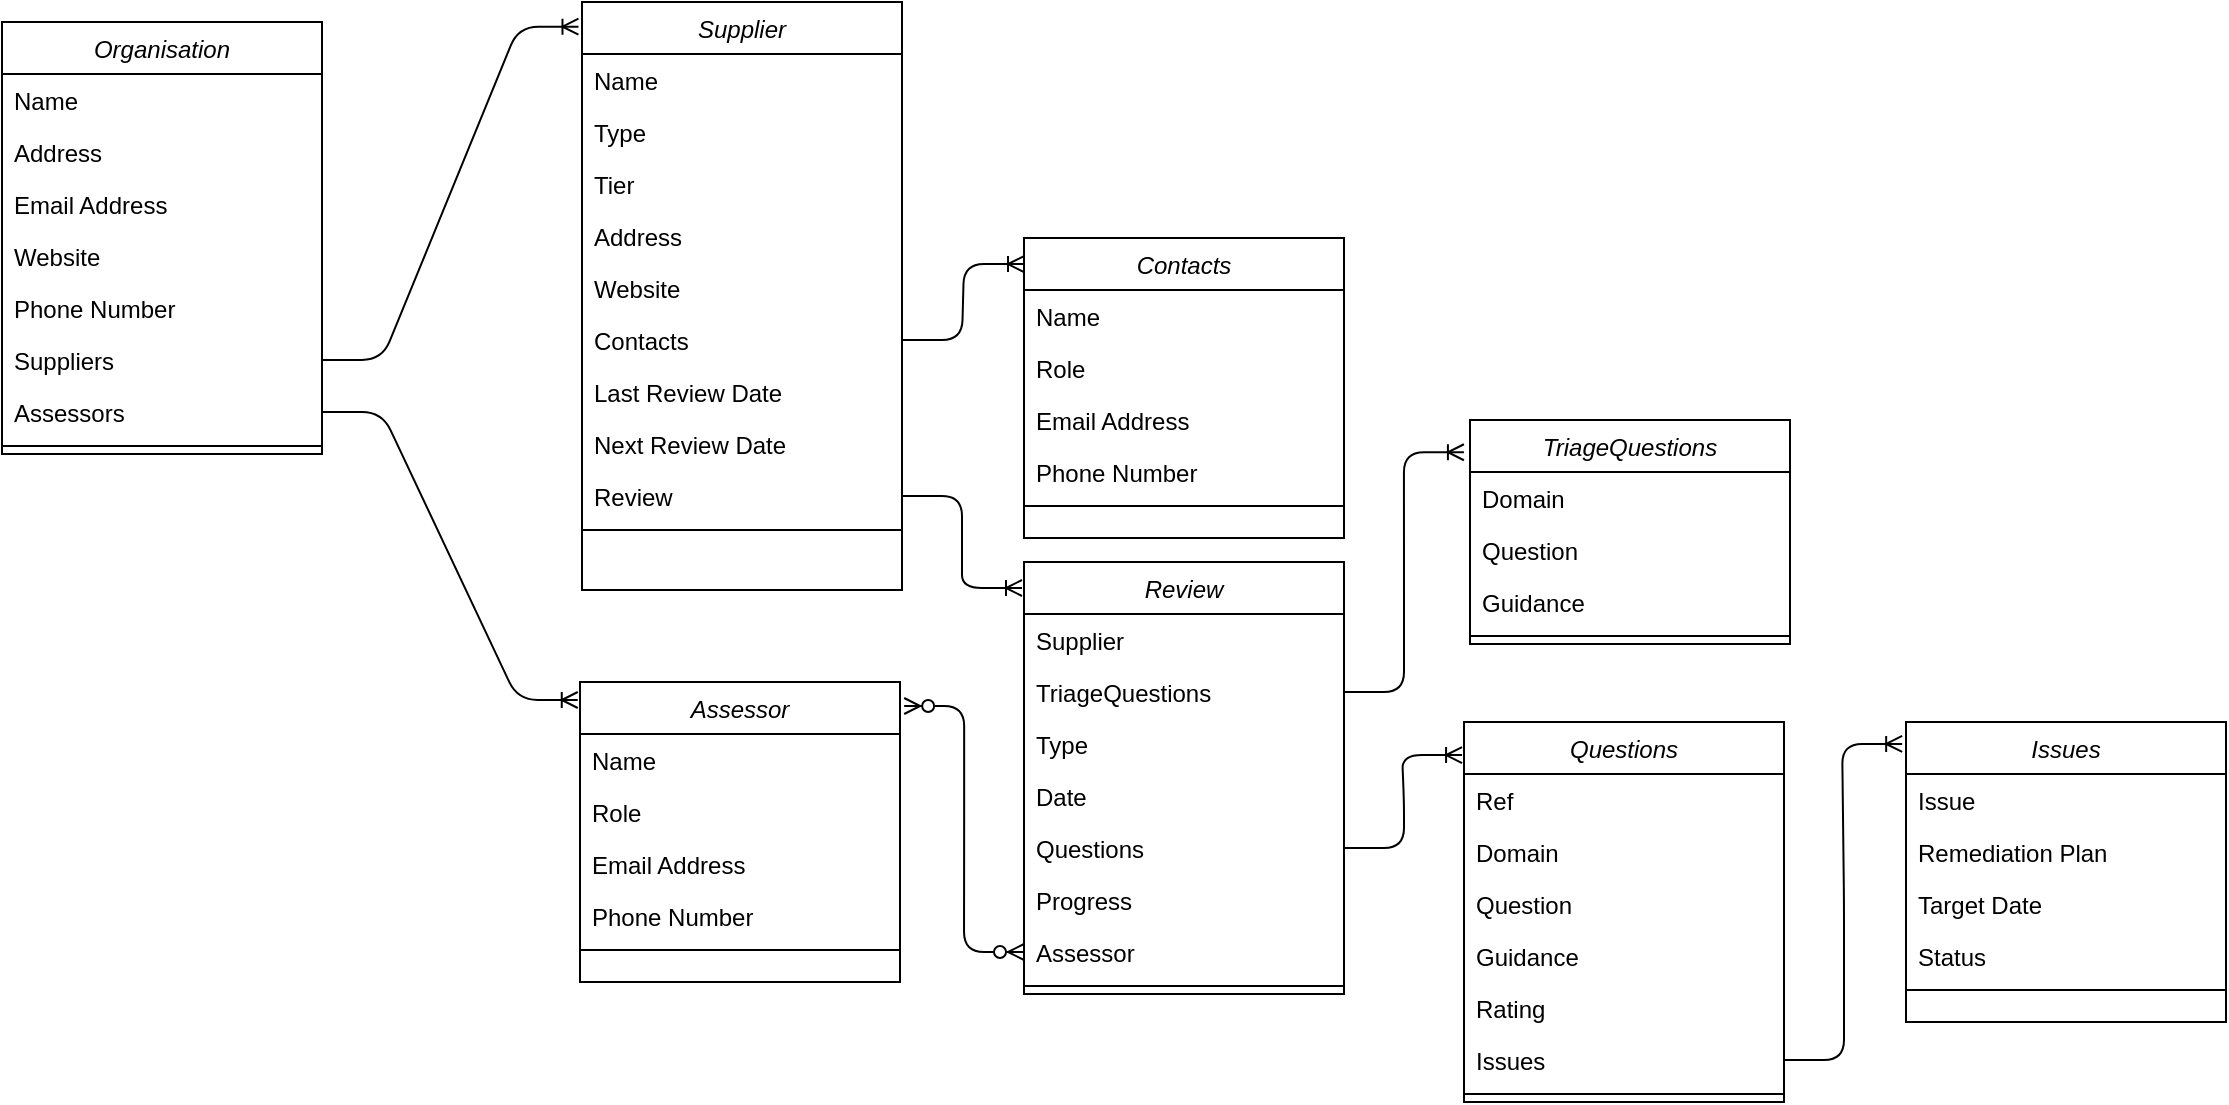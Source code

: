 <mxfile version="14.9.5" type="device"><diagram id="C5RBs43oDa-KdzZeNtuy" name="Page-1"><mxGraphModel dx="1177" dy="521" grid="1" gridSize="10" guides="1" tooltips="1" connect="1" arrows="1" fold="1" page="1" pageScale="1" pageWidth="1169" pageHeight="1654" math="0" shadow="0"><root><mxCell id="WIyWlLk6GJQsqaUBKTNV-0"/><mxCell id="WIyWlLk6GJQsqaUBKTNV-1" parent="WIyWlLk6GJQsqaUBKTNV-0"/><mxCell id="zkfFHV4jXpPFQw0GAbJ--0" value="Supplier" style="swimlane;fontStyle=2;align=center;verticalAlign=top;childLayout=stackLayout;horizontal=1;startSize=26;horizontalStack=0;resizeParent=1;resizeLast=0;collapsible=1;marginBottom=0;rounded=0;shadow=0;strokeWidth=1;" parent="WIyWlLk6GJQsqaUBKTNV-1" vertex="1"><mxGeometry x="330" y="30" width="160" height="294" as="geometry"><mxRectangle x="230" y="140" width="160" height="26" as="alternateBounds"/></mxGeometry></mxCell><mxCell id="zkfFHV4jXpPFQw0GAbJ--1" value="Name" style="text;align=left;verticalAlign=top;spacingLeft=4;spacingRight=4;overflow=hidden;rotatable=0;points=[[0,0.5],[1,0.5]];portConstraint=eastwest;" parent="zkfFHV4jXpPFQw0GAbJ--0" vertex="1"><mxGeometry y="26" width="160" height="26" as="geometry"/></mxCell><mxCell id="gVNYFVN8zm3MLyJWLzJ8-0" value="Type" style="text;align=left;verticalAlign=top;spacingLeft=4;spacingRight=4;overflow=hidden;rotatable=0;points=[[0,0.5],[1,0.5]];portConstraint=eastwest;" parent="zkfFHV4jXpPFQw0GAbJ--0" vertex="1"><mxGeometry y="52" width="160" height="26" as="geometry"/></mxCell><mxCell id="gVNYFVN8zm3MLyJWLzJ8-1" value="Tier" style="text;align=left;verticalAlign=top;spacingLeft=4;spacingRight=4;overflow=hidden;rotatable=0;points=[[0,0.5],[1,0.5]];portConstraint=eastwest;" parent="zkfFHV4jXpPFQw0GAbJ--0" vertex="1"><mxGeometry y="78" width="160" height="26" as="geometry"/></mxCell><mxCell id="gVNYFVN8zm3MLyJWLzJ8-2" value="Address" style="text;align=left;verticalAlign=top;spacingLeft=4;spacingRight=4;overflow=hidden;rotatable=0;points=[[0,0.5],[1,0.5]];portConstraint=eastwest;" parent="zkfFHV4jXpPFQw0GAbJ--0" vertex="1"><mxGeometry y="104" width="160" height="26" as="geometry"/></mxCell><mxCell id="zkfFHV4jXpPFQw0GAbJ--3" value="Website" style="text;align=left;verticalAlign=top;spacingLeft=4;spacingRight=4;overflow=hidden;rotatable=0;points=[[0,0.5],[1,0.5]];portConstraint=eastwest;rounded=0;shadow=0;html=0;" parent="zkfFHV4jXpPFQw0GAbJ--0" vertex="1"><mxGeometry y="130" width="160" height="26" as="geometry"/></mxCell><mxCell id="gVNYFVN8zm3MLyJWLzJ8-24" value="Contacts" style="text;align=left;verticalAlign=top;spacingLeft=4;spacingRight=4;overflow=hidden;rotatable=0;points=[[0,0.5],[1,0.5]];portConstraint=eastwest;" parent="zkfFHV4jXpPFQw0GAbJ--0" vertex="1"><mxGeometry y="156" width="160" height="26" as="geometry"/></mxCell><mxCell id="gVNYFVN8zm3MLyJWLzJ8-41" value="Last Review Date" style="text;align=left;verticalAlign=top;spacingLeft=4;spacingRight=4;overflow=hidden;rotatable=0;points=[[0,0.5],[1,0.5]];portConstraint=eastwest;" parent="zkfFHV4jXpPFQw0GAbJ--0" vertex="1"><mxGeometry y="182" width="160" height="26" as="geometry"/></mxCell><mxCell id="gVNYFVN8zm3MLyJWLzJ8-42" value="Next Review Date" style="text;align=left;verticalAlign=top;spacingLeft=4;spacingRight=4;overflow=hidden;rotatable=0;points=[[0,0.5],[1,0.5]];portConstraint=eastwest;" parent="zkfFHV4jXpPFQw0GAbJ--0" vertex="1"><mxGeometry y="208" width="160" height="26" as="geometry"/></mxCell><mxCell id="gVNYFVN8zm3MLyJWLzJ8-23" value="Review" style="text;align=left;verticalAlign=top;spacingLeft=4;spacingRight=4;overflow=hidden;rotatable=0;points=[[0,0.5],[1,0.5]];portConstraint=eastwest;" parent="zkfFHV4jXpPFQw0GAbJ--0" vertex="1"><mxGeometry y="234" width="160" height="26" as="geometry"/></mxCell><mxCell id="zkfFHV4jXpPFQw0GAbJ--4" value="" style="line;html=1;strokeWidth=1;align=left;verticalAlign=middle;spacingTop=-1;spacingLeft=3;spacingRight=3;rotatable=0;labelPosition=right;points=[];portConstraint=eastwest;" parent="zkfFHV4jXpPFQw0GAbJ--0" vertex="1"><mxGeometry y="260" width="160" height="8" as="geometry"/></mxCell><mxCell id="gVNYFVN8zm3MLyJWLzJ8-3" value="Review" style="swimlane;fontStyle=2;align=center;verticalAlign=top;childLayout=stackLayout;horizontal=1;startSize=26;horizontalStack=0;resizeParent=1;resizeLast=0;collapsible=1;marginBottom=0;rounded=0;shadow=0;strokeWidth=1;" parent="WIyWlLk6GJQsqaUBKTNV-1" vertex="1"><mxGeometry x="551" y="310" width="160" height="216" as="geometry"><mxRectangle x="230" y="140" width="160" height="26" as="alternateBounds"/></mxGeometry></mxCell><mxCell id="hx1ElX9GsbUGTHHEOAhf-9" value="Supplier" style="text;align=left;verticalAlign=top;spacingLeft=4;spacingRight=4;overflow=hidden;rotatable=0;points=[[0,0.5],[1,0.5]];portConstraint=eastwest;" vertex="1" parent="gVNYFVN8zm3MLyJWLzJ8-3"><mxGeometry y="26" width="160" height="26" as="geometry"/></mxCell><mxCell id="hx1ElX9GsbUGTHHEOAhf-7" value="TriageQuestions" style="text;align=left;verticalAlign=top;spacingLeft=4;spacingRight=4;overflow=hidden;rotatable=0;points=[[0,0.5],[1,0.5]];portConstraint=eastwest;" vertex="1" parent="gVNYFVN8zm3MLyJWLzJ8-3"><mxGeometry y="52" width="160" height="26" as="geometry"/></mxCell><mxCell id="gVNYFVN8zm3MLyJWLzJ8-4" value="Type" style="text;align=left;verticalAlign=top;spacingLeft=4;spacingRight=4;overflow=hidden;rotatable=0;points=[[0,0.5],[1,0.5]];portConstraint=eastwest;" parent="gVNYFVN8zm3MLyJWLzJ8-3" vertex="1"><mxGeometry y="78" width="160" height="26" as="geometry"/></mxCell><mxCell id="gVNYFVN8zm3MLyJWLzJ8-5" value="Date" style="text;align=left;verticalAlign=top;spacingLeft=4;spacingRight=4;overflow=hidden;rotatable=0;points=[[0,0.5],[1,0.5]];portConstraint=eastwest;" parent="gVNYFVN8zm3MLyJWLzJ8-3" vertex="1"><mxGeometry y="104" width="160" height="26" as="geometry"/></mxCell><mxCell id="gVNYFVN8zm3MLyJWLzJ8-6" value="Questions" style="text;align=left;verticalAlign=top;spacingLeft=4;spacingRight=4;overflow=hidden;rotatable=0;points=[[0,0.5],[1,0.5]];portConstraint=eastwest;" parent="gVNYFVN8zm3MLyJWLzJ8-3" vertex="1"><mxGeometry y="130" width="160" height="26" as="geometry"/></mxCell><mxCell id="gVNYFVN8zm3MLyJWLzJ8-39" value="Progress" style="text;align=left;verticalAlign=top;spacingLeft=4;spacingRight=4;overflow=hidden;rotatable=0;points=[[0,0.5],[1,0.5]];portConstraint=eastwest;" parent="gVNYFVN8zm3MLyJWLzJ8-3" vertex="1"><mxGeometry y="156" width="160" height="26" as="geometry"/></mxCell><mxCell id="gVNYFVN8zm3MLyJWLzJ8-58" value="Assessor" style="text;align=left;verticalAlign=top;spacingLeft=4;spacingRight=4;overflow=hidden;rotatable=0;points=[[0,0.5],[1,0.5]];portConstraint=eastwest;" parent="gVNYFVN8zm3MLyJWLzJ8-3" vertex="1"><mxGeometry y="182" width="160" height="26" as="geometry"/></mxCell><mxCell id="gVNYFVN8zm3MLyJWLzJ8-10" value="" style="line;html=1;strokeWidth=1;align=left;verticalAlign=middle;spacingTop=-1;spacingLeft=3;spacingRight=3;rotatable=0;labelPosition=right;points=[];portConstraint=eastwest;" parent="gVNYFVN8zm3MLyJWLzJ8-3" vertex="1"><mxGeometry y="208" width="160" height="8" as="geometry"/></mxCell><mxCell id="gVNYFVN8zm3MLyJWLzJ8-11" value="Questions" style="swimlane;fontStyle=2;align=center;verticalAlign=top;childLayout=stackLayout;horizontal=1;startSize=26;horizontalStack=0;resizeParent=1;resizeLast=0;collapsible=1;marginBottom=0;rounded=0;shadow=0;strokeWidth=1;" parent="WIyWlLk6GJQsqaUBKTNV-1" vertex="1"><mxGeometry x="771" y="390" width="160" height="190" as="geometry"><mxRectangle x="230" y="140" width="160" height="26" as="alternateBounds"/></mxGeometry></mxCell><mxCell id="gVNYFVN8zm3MLyJWLzJ8-12" value="Ref" style="text;align=left;verticalAlign=top;spacingLeft=4;spacingRight=4;overflow=hidden;rotatable=0;points=[[0,0.5],[1,0.5]];portConstraint=eastwest;" parent="gVNYFVN8zm3MLyJWLzJ8-11" vertex="1"><mxGeometry y="26" width="160" height="26" as="geometry"/></mxCell><mxCell id="gVNYFVN8zm3MLyJWLzJ8-40" value="Domain" style="text;align=left;verticalAlign=top;spacingLeft=4;spacingRight=4;overflow=hidden;rotatable=0;points=[[0,0.5],[1,0.5]];portConstraint=eastwest;" parent="gVNYFVN8zm3MLyJWLzJ8-11" vertex="1"><mxGeometry y="52" width="160" height="26" as="geometry"/></mxCell><mxCell id="gVNYFVN8zm3MLyJWLzJ8-13" value="Question" style="text;align=left;verticalAlign=top;spacingLeft=4;spacingRight=4;overflow=hidden;rotatable=0;points=[[0,0.5],[1,0.5]];portConstraint=eastwest;" parent="gVNYFVN8zm3MLyJWLzJ8-11" vertex="1"><mxGeometry y="78" width="160" height="26" as="geometry"/></mxCell><mxCell id="gVNYFVN8zm3MLyJWLzJ8-14" value="Guidance" style="text;align=left;verticalAlign=top;spacingLeft=4;spacingRight=4;overflow=hidden;rotatable=0;points=[[0,0.5],[1,0.5]];portConstraint=eastwest;" parent="gVNYFVN8zm3MLyJWLzJ8-11" vertex="1"><mxGeometry y="104" width="160" height="26" as="geometry"/></mxCell><mxCell id="gVNYFVN8zm3MLyJWLzJ8-15" value="Rating" style="text;align=left;verticalAlign=top;spacingLeft=4;spacingRight=4;overflow=hidden;rotatable=0;points=[[0,0.5],[1,0.5]];portConstraint=eastwest;" parent="gVNYFVN8zm3MLyJWLzJ8-11" vertex="1"><mxGeometry y="130" width="160" height="26" as="geometry"/></mxCell><mxCell id="gVNYFVN8zm3MLyJWLzJ8-38" value="Issues" style="text;align=left;verticalAlign=top;spacingLeft=4;spacingRight=4;overflow=hidden;rotatable=0;points=[[0,0.5],[1,0.5]];portConstraint=eastwest;" parent="gVNYFVN8zm3MLyJWLzJ8-11" vertex="1"><mxGeometry y="156" width="160" height="26" as="geometry"/></mxCell><mxCell id="gVNYFVN8zm3MLyJWLzJ8-16" value="" style="line;html=1;strokeWidth=1;align=left;verticalAlign=middle;spacingTop=-1;spacingLeft=3;spacingRight=3;rotatable=0;labelPosition=right;points=[];portConstraint=eastwest;" parent="gVNYFVN8zm3MLyJWLzJ8-11" vertex="1"><mxGeometry y="182" width="160" height="8" as="geometry"/></mxCell><mxCell id="gVNYFVN8zm3MLyJWLzJ8-17" value="Issues" style="swimlane;fontStyle=2;align=center;verticalAlign=top;childLayout=stackLayout;horizontal=1;startSize=26;horizontalStack=0;resizeParent=1;resizeLast=0;collapsible=1;marginBottom=0;rounded=0;shadow=0;strokeWidth=1;" parent="WIyWlLk6GJQsqaUBKTNV-1" vertex="1"><mxGeometry x="992" y="390" width="160" height="150" as="geometry"><mxRectangle x="230" y="140" width="160" height="26" as="alternateBounds"/></mxGeometry></mxCell><mxCell id="gVNYFVN8zm3MLyJWLzJ8-18" value="Issue" style="text;align=left;verticalAlign=top;spacingLeft=4;spacingRight=4;overflow=hidden;rotatable=0;points=[[0,0.5],[1,0.5]];portConstraint=eastwest;" parent="gVNYFVN8zm3MLyJWLzJ8-17" vertex="1"><mxGeometry y="26" width="160" height="26" as="geometry"/></mxCell><mxCell id="gVNYFVN8zm3MLyJWLzJ8-19" value="Remediation Plan" style="text;align=left;verticalAlign=top;spacingLeft=4;spacingRight=4;overflow=hidden;rotatable=0;points=[[0,0.5],[1,0.5]];portConstraint=eastwest;" parent="gVNYFVN8zm3MLyJWLzJ8-17" vertex="1"><mxGeometry y="52" width="160" height="26" as="geometry"/></mxCell><mxCell id="gVNYFVN8zm3MLyJWLzJ8-20" value="Target Date" style="text;align=left;verticalAlign=top;spacingLeft=4;spacingRight=4;overflow=hidden;rotatable=0;points=[[0,0.5],[1,0.5]];portConstraint=eastwest;" parent="gVNYFVN8zm3MLyJWLzJ8-17" vertex="1"><mxGeometry y="78" width="160" height="26" as="geometry"/></mxCell><mxCell id="gVNYFVN8zm3MLyJWLzJ8-21" value="Status" style="text;align=left;verticalAlign=top;spacingLeft=4;spacingRight=4;overflow=hidden;rotatable=0;points=[[0,0.5],[1,0.5]];portConstraint=eastwest;" parent="gVNYFVN8zm3MLyJWLzJ8-17" vertex="1"><mxGeometry y="104" width="160" height="26" as="geometry"/></mxCell><mxCell id="gVNYFVN8zm3MLyJWLzJ8-22" value="" style="line;html=1;strokeWidth=1;align=left;verticalAlign=middle;spacingTop=-1;spacingLeft=3;spacingRight=3;rotatable=0;labelPosition=right;points=[];portConstraint=eastwest;" parent="gVNYFVN8zm3MLyJWLzJ8-17" vertex="1"><mxGeometry y="130" width="160" height="8" as="geometry"/></mxCell><mxCell id="gVNYFVN8zm3MLyJWLzJ8-26" value="Contacts" style="swimlane;fontStyle=2;align=center;verticalAlign=top;childLayout=stackLayout;horizontal=1;startSize=26;horizontalStack=0;resizeParent=1;resizeLast=0;collapsible=1;marginBottom=0;rounded=0;shadow=0;strokeWidth=1;" parent="WIyWlLk6GJQsqaUBKTNV-1" vertex="1"><mxGeometry x="551" y="148" width="160" height="150" as="geometry"><mxRectangle x="230" y="140" width="160" height="26" as="alternateBounds"/></mxGeometry></mxCell><mxCell id="gVNYFVN8zm3MLyJWLzJ8-27" value="Name" style="text;align=left;verticalAlign=top;spacingLeft=4;spacingRight=4;overflow=hidden;rotatable=0;points=[[0,0.5],[1,0.5]];portConstraint=eastwest;" parent="gVNYFVN8zm3MLyJWLzJ8-26" vertex="1"><mxGeometry y="26" width="160" height="26" as="geometry"/></mxCell><mxCell id="gVNYFVN8zm3MLyJWLzJ8-30" value="Role" style="text;align=left;verticalAlign=top;spacingLeft=4;spacingRight=4;overflow=hidden;rotatable=0;points=[[0,0.5],[1,0.5]];portConstraint=eastwest;" parent="gVNYFVN8zm3MLyJWLzJ8-26" vertex="1"><mxGeometry y="52" width="160" height="26" as="geometry"/></mxCell><mxCell id="gVNYFVN8zm3MLyJWLzJ8-28" value="Email Address" style="text;align=left;verticalAlign=top;spacingLeft=4;spacingRight=4;overflow=hidden;rotatable=0;points=[[0,0.5],[1,0.5]];portConstraint=eastwest;" parent="gVNYFVN8zm3MLyJWLzJ8-26" vertex="1"><mxGeometry y="78" width="160" height="26" as="geometry"/></mxCell><mxCell id="gVNYFVN8zm3MLyJWLzJ8-29" value="Phone Number" style="text;align=left;verticalAlign=top;spacingLeft=4;spacingRight=4;overflow=hidden;rotatable=0;points=[[0,0.5],[1,0.5]];portConstraint=eastwest;" parent="gVNYFVN8zm3MLyJWLzJ8-26" vertex="1"><mxGeometry y="104" width="160" height="26" as="geometry"/></mxCell><mxCell id="gVNYFVN8zm3MLyJWLzJ8-31" value="" style="line;html=1;strokeWidth=1;align=left;verticalAlign=middle;spacingTop=-1;spacingLeft=3;spacingRight=3;rotatable=0;labelPosition=right;points=[];portConstraint=eastwest;" parent="gVNYFVN8zm3MLyJWLzJ8-26" vertex="1"><mxGeometry y="130" width="160" height="8" as="geometry"/></mxCell><mxCell id="gVNYFVN8zm3MLyJWLzJ8-32" value="" style="edgeStyle=entityRelationEdgeStyle;fontSize=12;html=1;endArrow=ERoneToMany;exitX=1;exitY=0.5;exitDx=0;exitDy=0;entryX=0;entryY=0.087;entryDx=0;entryDy=0;entryPerimeter=0;" parent="WIyWlLk6GJQsqaUBKTNV-1" source="gVNYFVN8zm3MLyJWLzJ8-24" target="gVNYFVN8zm3MLyJWLzJ8-26" edge="1"><mxGeometry width="100" height="100" relative="1" as="geometry"><mxPoint x="640" y="340" as="sourcePoint"/><mxPoint x="740" y="240" as="targetPoint"/></mxGeometry></mxCell><mxCell id="gVNYFVN8zm3MLyJWLzJ8-33" value="" style="edgeStyle=entityRelationEdgeStyle;fontSize=12;html=1;endArrow=ERoneToMany;exitX=1;exitY=0.5;exitDx=0;exitDy=0;entryX=-0.006;entryY=0.087;entryDx=0;entryDy=0;entryPerimeter=0;" parent="WIyWlLk6GJQsqaUBKTNV-1" source="gVNYFVN8zm3MLyJWLzJ8-6" target="gVNYFVN8zm3MLyJWLzJ8-11" edge="1"><mxGeometry width="100" height="100" relative="1" as="geometry"><mxPoint x="440" y="183" as="sourcePoint"/><mxPoint x="500" y="43.05" as="targetPoint"/></mxGeometry></mxCell><mxCell id="gVNYFVN8zm3MLyJWLzJ8-43" value="Organisation" style="swimlane;fontStyle=2;align=center;verticalAlign=top;childLayout=stackLayout;horizontal=1;startSize=26;horizontalStack=0;resizeParent=1;resizeLast=0;collapsible=1;marginBottom=0;rounded=0;shadow=0;strokeWidth=1;" parent="WIyWlLk6GJQsqaUBKTNV-1" vertex="1"><mxGeometry x="40" y="40" width="160" height="216" as="geometry"><mxRectangle x="230" y="140" width="160" height="26" as="alternateBounds"/></mxGeometry></mxCell><mxCell id="gVNYFVN8zm3MLyJWLzJ8-44" value="Name" style="text;align=left;verticalAlign=top;spacingLeft=4;spacingRight=4;overflow=hidden;rotatable=0;points=[[0,0.5],[1,0.5]];portConstraint=eastwest;" parent="gVNYFVN8zm3MLyJWLzJ8-43" vertex="1"><mxGeometry y="26" width="160" height="26" as="geometry"/></mxCell><mxCell id="gVNYFVN8zm3MLyJWLzJ8-63" value="Address" style="text;align=left;verticalAlign=top;spacingLeft=4;spacingRight=4;overflow=hidden;rotatable=0;points=[[0,0.5],[1,0.5]];portConstraint=eastwest;" parent="gVNYFVN8zm3MLyJWLzJ8-43" vertex="1"><mxGeometry y="52" width="160" height="26" as="geometry"/></mxCell><mxCell id="gVNYFVN8zm3MLyJWLzJ8-46" value="Email Address" style="text;align=left;verticalAlign=top;spacingLeft=4;spacingRight=4;overflow=hidden;rotatable=0;points=[[0,0.5],[1,0.5]];portConstraint=eastwest;" parent="gVNYFVN8zm3MLyJWLzJ8-43" vertex="1"><mxGeometry y="78" width="160" height="26" as="geometry"/></mxCell><mxCell id="gVNYFVN8zm3MLyJWLzJ8-56" value="Website" style="text;align=left;verticalAlign=top;spacingLeft=4;spacingRight=4;overflow=hidden;rotatable=0;points=[[0,0.5],[1,0.5]];portConstraint=eastwest;" parent="gVNYFVN8zm3MLyJWLzJ8-43" vertex="1"><mxGeometry y="104" width="160" height="26" as="geometry"/></mxCell><mxCell id="gVNYFVN8zm3MLyJWLzJ8-47" value="Phone Number" style="text;align=left;verticalAlign=top;spacingLeft=4;spacingRight=4;overflow=hidden;rotatable=0;points=[[0,0.5],[1,0.5]];portConstraint=eastwest;" parent="gVNYFVN8zm3MLyJWLzJ8-43" vertex="1"><mxGeometry y="130" width="160" height="26" as="geometry"/></mxCell><mxCell id="gVNYFVN8zm3MLyJWLzJ8-60" value="Suppliers" style="text;align=left;verticalAlign=top;spacingLeft=4;spacingRight=4;overflow=hidden;rotatable=0;points=[[0,0.5],[1,0.5]];portConstraint=eastwest;" parent="gVNYFVN8zm3MLyJWLzJ8-43" vertex="1"><mxGeometry y="156" width="160" height="26" as="geometry"/></mxCell><mxCell id="gVNYFVN8zm3MLyJWLzJ8-45" value="Assessors" style="text;align=left;verticalAlign=top;spacingLeft=4;spacingRight=4;overflow=hidden;rotatable=0;points=[[0,0.5],[1,0.5]];portConstraint=eastwest;" parent="gVNYFVN8zm3MLyJWLzJ8-43" vertex="1"><mxGeometry y="182" width="160" height="26" as="geometry"/></mxCell><mxCell id="gVNYFVN8zm3MLyJWLzJ8-48" value="" style="line;html=1;strokeWidth=1;align=left;verticalAlign=middle;spacingTop=-1;spacingLeft=3;spacingRight=3;rotatable=0;labelPosition=right;points=[];portConstraint=eastwest;" parent="gVNYFVN8zm3MLyJWLzJ8-43" vertex="1"><mxGeometry y="208" width="160" height="8" as="geometry"/></mxCell><mxCell id="gVNYFVN8zm3MLyJWLzJ8-50" value="Assessor" style="swimlane;fontStyle=2;align=center;verticalAlign=top;childLayout=stackLayout;horizontal=1;startSize=26;horizontalStack=0;resizeParent=1;resizeLast=0;collapsible=1;marginBottom=0;rounded=0;shadow=0;strokeWidth=1;" parent="WIyWlLk6GJQsqaUBKTNV-1" vertex="1"><mxGeometry x="329" y="370" width="160" height="150" as="geometry"><mxRectangle x="230" y="140" width="160" height="26" as="alternateBounds"/></mxGeometry></mxCell><mxCell id="gVNYFVN8zm3MLyJWLzJ8-51" value="Name" style="text;align=left;verticalAlign=top;spacingLeft=4;spacingRight=4;overflow=hidden;rotatable=0;points=[[0,0.5],[1,0.5]];portConstraint=eastwest;" parent="gVNYFVN8zm3MLyJWLzJ8-50" vertex="1"><mxGeometry y="26" width="160" height="26" as="geometry"/></mxCell><mxCell id="gVNYFVN8zm3MLyJWLzJ8-52" value="Role" style="text;align=left;verticalAlign=top;spacingLeft=4;spacingRight=4;overflow=hidden;rotatable=0;points=[[0,0.5],[1,0.5]];portConstraint=eastwest;" parent="gVNYFVN8zm3MLyJWLzJ8-50" vertex="1"><mxGeometry y="52" width="160" height="26" as="geometry"/></mxCell><mxCell id="gVNYFVN8zm3MLyJWLzJ8-53" value="Email Address" style="text;align=left;verticalAlign=top;spacingLeft=4;spacingRight=4;overflow=hidden;rotatable=0;points=[[0,0.5],[1,0.5]];portConstraint=eastwest;" parent="gVNYFVN8zm3MLyJWLzJ8-50" vertex="1"><mxGeometry y="78" width="160" height="26" as="geometry"/></mxCell><mxCell id="gVNYFVN8zm3MLyJWLzJ8-54" value="Phone Number" style="text;align=left;verticalAlign=top;spacingLeft=4;spacingRight=4;overflow=hidden;rotatable=0;points=[[0,0.5],[1,0.5]];portConstraint=eastwest;" parent="gVNYFVN8zm3MLyJWLzJ8-50" vertex="1"><mxGeometry y="104" width="160" height="26" as="geometry"/></mxCell><mxCell id="gVNYFVN8zm3MLyJWLzJ8-55" value="" style="line;html=1;strokeWidth=1;align=left;verticalAlign=middle;spacingTop=-1;spacingLeft=3;spacingRight=3;rotatable=0;labelPosition=right;points=[];portConstraint=eastwest;" parent="gVNYFVN8zm3MLyJWLzJ8-50" vertex="1"><mxGeometry y="130" width="160" height="8" as="geometry"/></mxCell><mxCell id="gVNYFVN8zm3MLyJWLzJ8-57" value="" style="edgeStyle=entityRelationEdgeStyle;fontSize=12;html=1;endArrow=ERoneToMany;exitX=1;exitY=0.5;exitDx=0;exitDy=0;entryX=-0.007;entryY=0.06;entryDx=0;entryDy=0;entryPerimeter=0;" parent="WIyWlLk6GJQsqaUBKTNV-1" source="gVNYFVN8zm3MLyJWLzJ8-45" target="gVNYFVN8zm3MLyJWLzJ8-50" edge="1"><mxGeometry width="100" height="100" relative="1" as="geometry"><mxPoint x="440" y="219" as="sourcePoint"/><mxPoint x="70" y="342" as="targetPoint"/></mxGeometry></mxCell><mxCell id="gVNYFVN8zm3MLyJWLzJ8-61" value="" style="edgeStyle=entityRelationEdgeStyle;fontSize=12;html=1;endArrow=ERoneToMany;exitX=1;exitY=0.5;exitDx=0;exitDy=0;entryX=-0.011;entryY=0.042;entryDx=0;entryDy=0;entryPerimeter=0;" parent="WIyWlLk6GJQsqaUBKTNV-1" source="gVNYFVN8zm3MLyJWLzJ8-60" target="zkfFHV4jXpPFQw0GAbJ--0" edge="1"><mxGeometry width="100" height="100" relative="1" as="geometry"><mxPoint x="210" y="219" as="sourcePoint"/><mxPoint x="270" y="340.0" as="targetPoint"/></mxGeometry></mxCell><mxCell id="gVNYFVN8zm3MLyJWLzJ8-62" value="" style="edgeStyle=entityRelationEdgeStyle;fontSize=12;html=1;endArrow=ERoneToMany;exitX=1;exitY=0.5;exitDx=0;exitDy=0;entryX=-0.012;entryY=0.073;entryDx=0;entryDy=0;entryPerimeter=0;" parent="WIyWlLk6GJQsqaUBKTNV-1" source="gVNYFVN8zm3MLyJWLzJ8-38" target="gVNYFVN8zm3MLyJWLzJ8-17" edge="1"><mxGeometry width="100" height="100" relative="1" as="geometry"><mxPoint x="720" y="437" as="sourcePoint"/><mxPoint x="779.04" y="336.53" as="targetPoint"/></mxGeometry></mxCell><mxCell id="Yq6xHFZdKk6rcklUbjUc-0" value="" style="edgeStyle=entityRelationEdgeStyle;fontSize=12;html=1;endArrow=ERoneToMany;exitX=1;exitY=0.5;exitDx=0;exitDy=0;" parent="WIyWlLk6GJQsqaUBKTNV-1" source="gVNYFVN8zm3MLyJWLzJ8-23" edge="1"><mxGeometry width="100" height="100" relative="1" as="geometry"><mxPoint x="500" y="209" as="sourcePoint"/><mxPoint x="550" y="323" as="targetPoint"/></mxGeometry></mxCell><mxCell id="IWh_lvgONhgl3Qtf85FF-0" value="" style="edgeStyle=entityRelationEdgeStyle;fontSize=12;html=1;endArrow=ERzeroToMany;endFill=1;startArrow=ERzeroToMany;exitX=1.013;exitY=0.08;exitDx=0;exitDy=0;exitPerimeter=0;entryX=0;entryY=0.5;entryDx=0;entryDy=0;" parent="WIyWlLk6GJQsqaUBKTNV-1" source="gVNYFVN8zm3MLyJWLzJ8-50" target="gVNYFVN8zm3MLyJWLzJ8-58" edge="1"><mxGeometry width="100" height="100" relative="1" as="geometry"><mxPoint x="530" y="320" as="sourcePoint"/><mxPoint x="630" y="220" as="targetPoint"/></mxGeometry></mxCell><mxCell id="hx1ElX9GsbUGTHHEOAhf-10" value="TriageQuestions" style="swimlane;fontStyle=2;align=center;verticalAlign=top;childLayout=stackLayout;horizontal=1;startSize=26;horizontalStack=0;resizeParent=1;resizeLast=0;collapsible=1;marginBottom=0;rounded=0;shadow=0;strokeWidth=1;" vertex="1" parent="WIyWlLk6GJQsqaUBKTNV-1"><mxGeometry x="774" y="239" width="160" height="112" as="geometry"><mxRectangle x="230" y="140" width="160" height="26" as="alternateBounds"/></mxGeometry></mxCell><mxCell id="hx1ElX9GsbUGTHHEOAhf-11" value="Domain" style="text;align=left;verticalAlign=top;spacingLeft=4;spacingRight=4;overflow=hidden;rotatable=0;points=[[0,0.5],[1,0.5]];portConstraint=eastwest;" vertex="1" parent="hx1ElX9GsbUGTHHEOAhf-10"><mxGeometry y="26" width="160" height="26" as="geometry"/></mxCell><mxCell id="hx1ElX9GsbUGTHHEOAhf-12" value="Question" style="text;align=left;verticalAlign=top;spacingLeft=4;spacingRight=4;overflow=hidden;rotatable=0;points=[[0,0.5],[1,0.5]];portConstraint=eastwest;" vertex="1" parent="hx1ElX9GsbUGTHHEOAhf-10"><mxGeometry y="52" width="160" height="26" as="geometry"/></mxCell><mxCell id="hx1ElX9GsbUGTHHEOAhf-15" value="Guidance" style="text;align=left;verticalAlign=top;spacingLeft=4;spacingRight=4;overflow=hidden;rotatable=0;points=[[0,0.5],[1,0.5]];portConstraint=eastwest;" vertex="1" parent="hx1ElX9GsbUGTHHEOAhf-10"><mxGeometry y="78" width="160" height="26" as="geometry"/></mxCell><mxCell id="hx1ElX9GsbUGTHHEOAhf-13" value="" style="line;html=1;strokeWidth=1;align=left;verticalAlign=middle;spacingTop=-1;spacingLeft=3;spacingRight=3;rotatable=0;labelPosition=right;points=[];portConstraint=eastwest;" vertex="1" parent="hx1ElX9GsbUGTHHEOAhf-10"><mxGeometry y="104" width="160" height="8" as="geometry"/></mxCell><mxCell id="hx1ElX9GsbUGTHHEOAhf-14" value="" style="edgeStyle=entityRelationEdgeStyle;fontSize=12;html=1;endArrow=ERoneToMany;exitX=1;exitY=0.5;exitDx=0;exitDy=0;entryX=-0.019;entryY=0.144;entryDx=0;entryDy=0;entryPerimeter=0;" edge="1" parent="WIyWlLk6GJQsqaUBKTNV-1" source="hx1ElX9GsbUGTHHEOAhf-7" target="hx1ElX9GsbUGTHHEOAhf-10"><mxGeometry width="100" height="100" relative="1" as="geometry"><mxPoint x="931" y="255" as="sourcePoint"/><mxPoint x="561" y="171.05" as="targetPoint"/></mxGeometry></mxCell></root></mxGraphModel></diagram></mxfile>